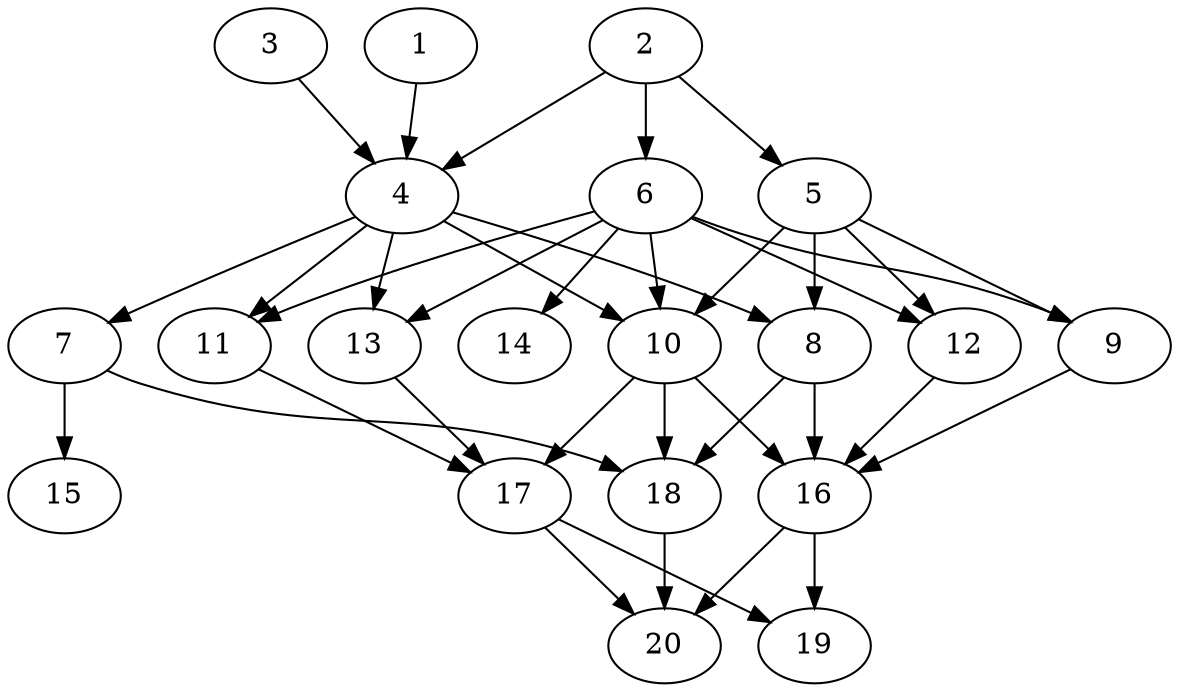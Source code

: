 // DAG automatically generated by daggen at Tue Jul 23 14:33:40 2019
// ./daggen --dot -n 20 --ccr 0.4 --fat 0.6 --regular 0.5 --density 0.8 --mindata 5242880 --maxdata 52428800 
digraph G {
  1 [size="79385600", alpha="0.05", expect_size="31754240"] 
  1 -> 4 [size ="31754240"]
  2 [size="129016320", alpha="0.17", expect_size="51606528"] 
  2 -> 4 [size ="51606528"]
  2 -> 5 [size ="51606528"]
  2 -> 6 [size ="51606528"]
  3 [size="80785920", alpha="0.16", expect_size="32314368"] 
  3 -> 4 [size ="32314368"]
  4 [size="32985600", alpha="0.03", expect_size="13194240"] 
  4 -> 7 [size ="13194240"]
  4 -> 8 [size ="13194240"]
  4 -> 10 [size ="13194240"]
  4 -> 11 [size ="13194240"]
  4 -> 13 [size ="13194240"]
  5 [size="119388160", alpha="0.08", expect_size="47755264"] 
  5 -> 8 [size ="47755264"]
  5 -> 9 [size ="47755264"]
  5 -> 10 [size ="47755264"]
  5 -> 12 [size ="47755264"]
  6 [size="22146560", alpha="0.01", expect_size="8858624"] 
  6 -> 9 [size ="8858624"]
  6 -> 10 [size ="8858624"]
  6 -> 11 [size ="8858624"]
  6 -> 12 [size ="8858624"]
  6 -> 13 [size ="8858624"]
  6 -> 14 [size ="8858624"]
  7 [size="120212480", alpha="0.07", expect_size="48084992"] 
  7 -> 15 [size ="48084992"]
  7 -> 18 [size ="48084992"]
  8 [size="91968000", alpha="0.14", expect_size="36787200"] 
  8 -> 16 [size ="36787200"]
  8 -> 18 [size ="36787200"]
  9 [size="89090560", alpha="0.14", expect_size="35636224"] 
  9 -> 16 [size ="35636224"]
  10 [size="107555840", alpha="0.18", expect_size="43022336"] 
  10 -> 16 [size ="43022336"]
  10 -> 17 [size ="43022336"]
  10 -> 18 [size ="43022336"]
  11 [size="102617600", alpha="0.15", expect_size="41047040"] 
  11 -> 17 [size ="41047040"]
  12 [size="130181120", alpha="0.06", expect_size="52072448"] 
  12 -> 16 [size ="52072448"]
  13 [size="110717440", alpha="0.17", expect_size="44286976"] 
  13 -> 17 [size ="44286976"]
  14 [size="87882240", alpha="0.10", expect_size="35152896"] 
  15 [size="105274880", alpha="0.07", expect_size="42109952"] 
  16 [size="36800000", alpha="0.07", expect_size="14720000"] 
  16 -> 19 [size ="14720000"]
  16 -> 20 [size ="14720000"]
  17 [size="42421760", alpha="0.18", expect_size="16968704"] 
  17 -> 19 [size ="16968704"]
  17 -> 20 [size ="16968704"]
  18 [size="84426240", alpha="0.04", expect_size="33770496"] 
  18 -> 20 [size ="33770496"]
  19 [size="47068160", alpha="0.05", expect_size="18827264"] 
  20 [size="130539520", alpha="0.03", expect_size="52215808"] 
}
